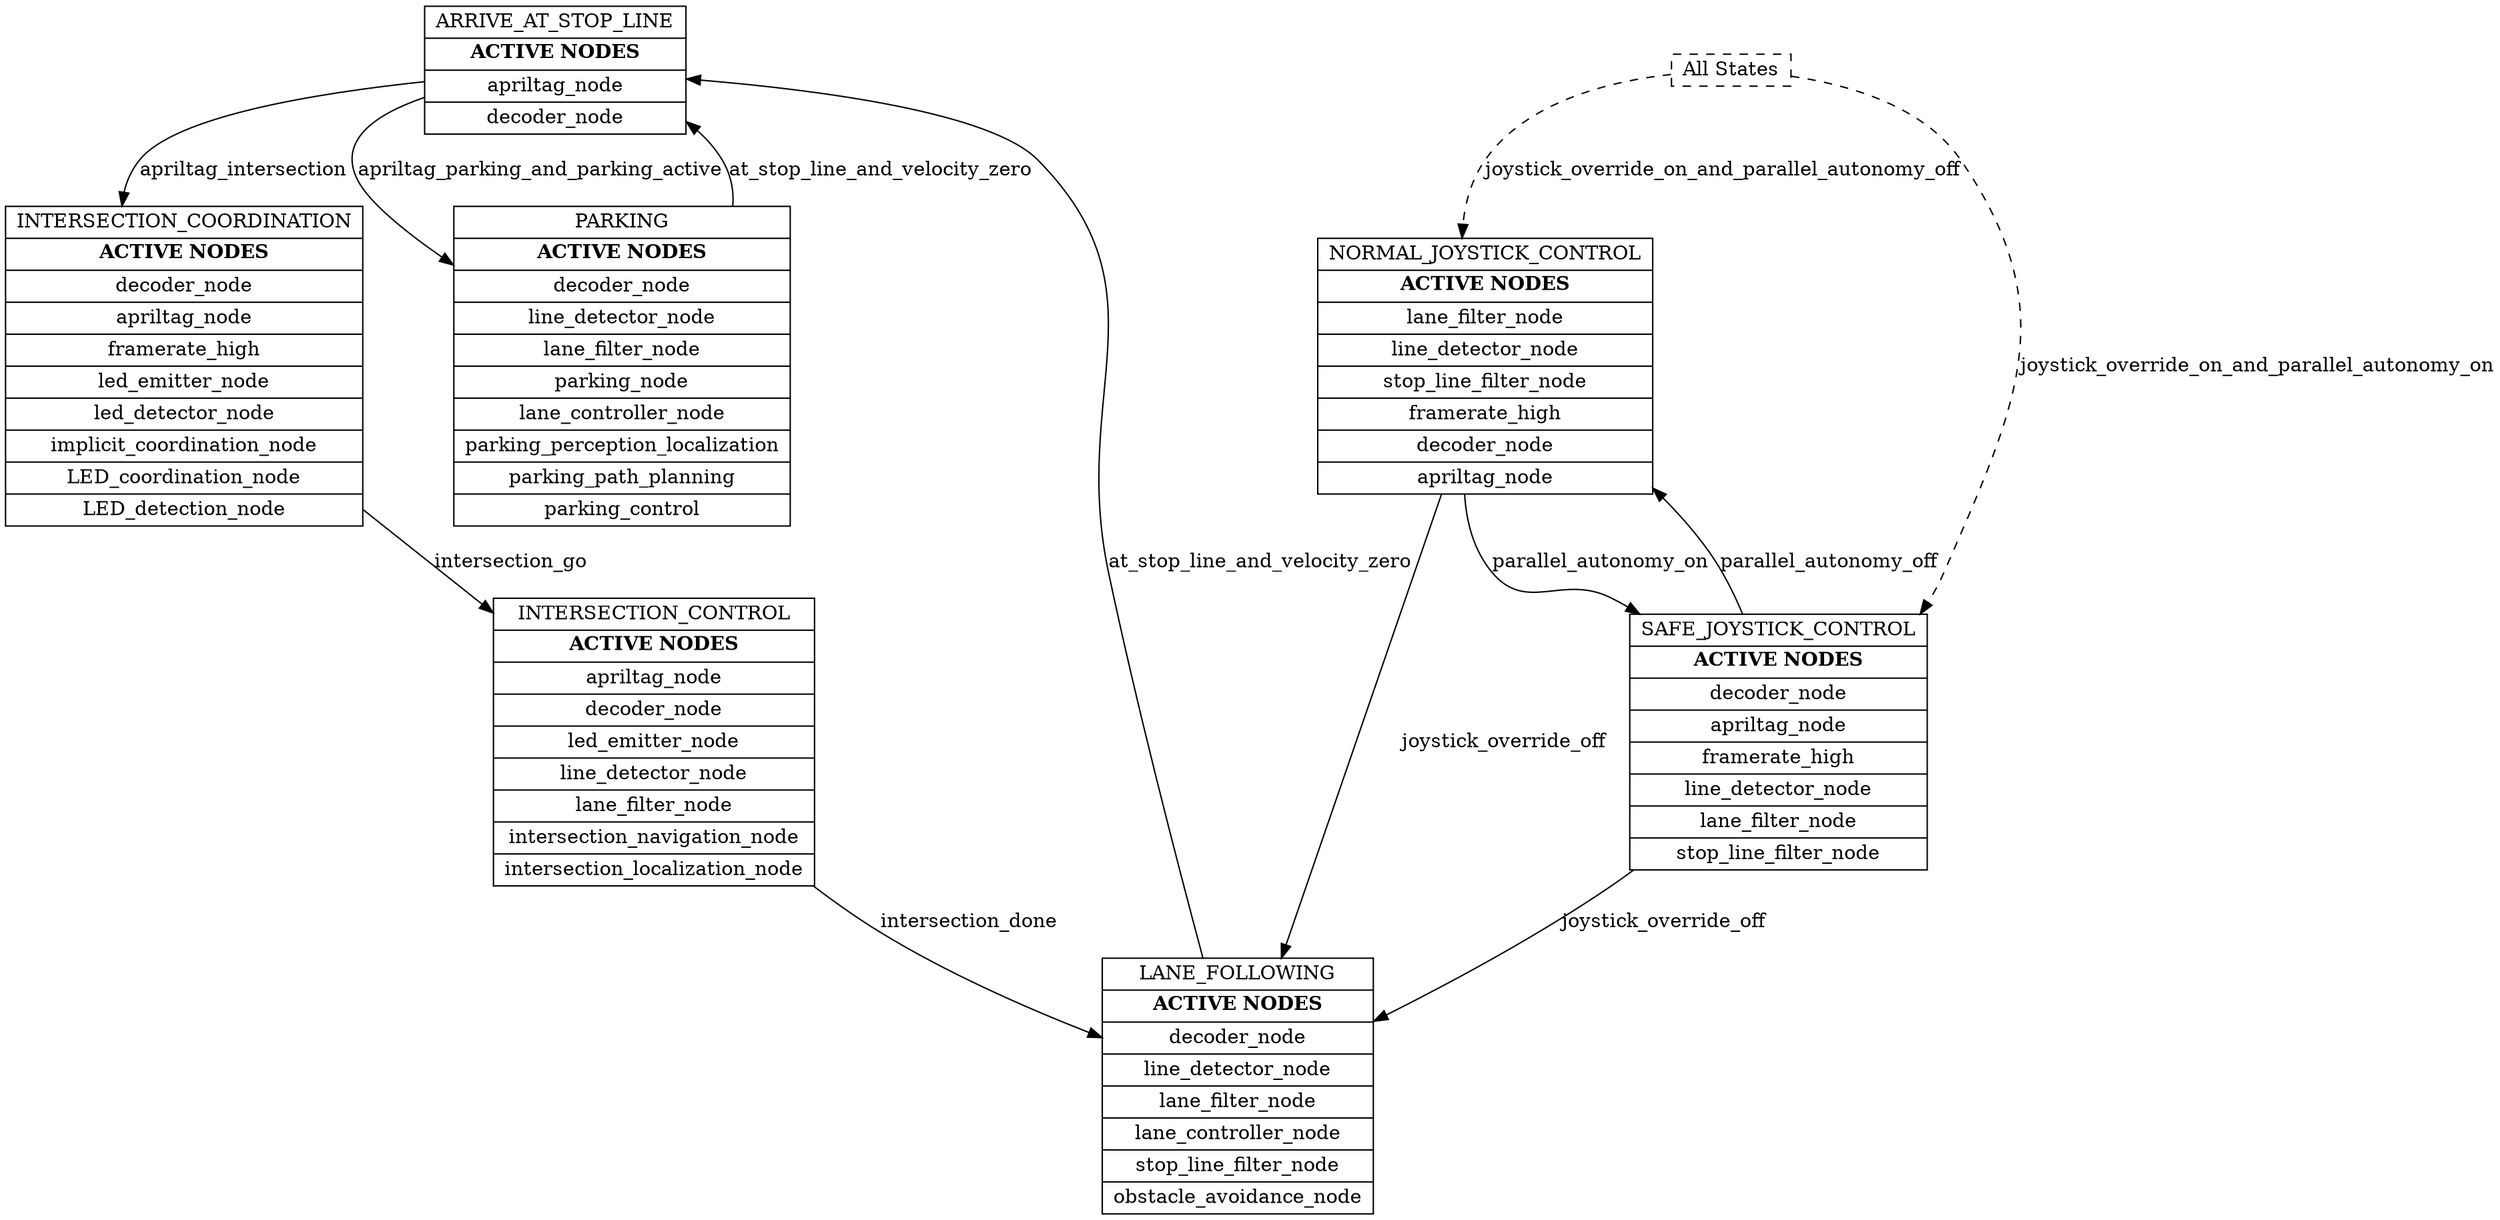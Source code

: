 // default_detailed.yaml
digraph {
	node [height=.1 shape=record]
	ARRIVE_AT_STOP_LINE [label=<{ ARRIVE_AT_STOP_LINE | <B> ACTIVE NODES </B> | apriltag_node | decoder_node }> color=black fontcolor=black]
	INTERSECTION_CONTROL [label=<{ INTERSECTION_CONTROL | <B> ACTIVE NODES </B> | apriltag_node | decoder_node | led_emitter_node | line_detector_node | lane_filter_node | intersection_navigation_node | intersection_localization_node }> color=black fontcolor=black]
	INTERSECTION_COORDINATION [label=<{ INTERSECTION_COORDINATION | <B> ACTIVE NODES </B> | decoder_node | apriltag_node | framerate_high | led_emitter_node | led_detector_node | implicit_coordination_node | LED_coordination_node | LED_detection_node }> color=black fontcolor=black]
	NORMAL_JOYSTICK_CONTROL [label=<{ NORMAL_JOYSTICK_CONTROL | <B> ACTIVE NODES </B> | lane_filter_node | line_detector_node | stop_line_filter_node | framerate_high | decoder_node | apriltag_node }> color=black fontcolor=black]
	PARKING [label=<{ PARKING | <B> ACTIVE NODES </B> | decoder_node | line_detector_node | lane_filter_node | parking_node | lane_controller_node | parking_perception_localization | parking_path_planning | parking_control }> color=black fontcolor=black]
	LANE_FOLLOWING [label=<{ LANE_FOLLOWING | <B> ACTIVE NODES </B> | decoder_node | line_detector_node | lane_filter_node | lane_controller_node | stop_line_filter_node | obstacle_avoidance_node }> color=black fontcolor=black]
	SAFE_JOYSTICK_CONTROL [label=<{ SAFE_JOYSTICK_CONTROL | <B> ACTIVE NODES </B> | decoder_node | apriltag_node | framerate_high | line_detector_node | lane_filter_node | stop_line_filter_node }> color=black fontcolor=black]
	ARRIVE_AT_STOP_LINE -> PARKING [label=apriltag_parking_and_parking_active color=black fontcolor=black]
	ARRIVE_AT_STOP_LINE -> INTERSECTION_COORDINATION [label=apriltag_intersection color=black fontcolor=black]
	INTERSECTION_CONTROL -> LANE_FOLLOWING [label=intersection_done color=black fontcolor=black]
	INTERSECTION_COORDINATION -> INTERSECTION_CONTROL [label=intersection_go color=black fontcolor=black]
	NORMAL_JOYSTICK_CONTROL -> LANE_FOLLOWING [label=joystick_override_off color=black fontcolor=black]
	NORMAL_JOYSTICK_CONTROL -> SAFE_JOYSTICK_CONTROL [label=parallel_autonomy_on color=black fontcolor=black]
	PARKING -> ARRIVE_AT_STOP_LINE [label=at_stop_line_and_velocity_zero color=black fontcolor=black]
	LANE_FOLLOWING -> ARRIVE_AT_STOP_LINE [label=at_stop_line_and_velocity_zero color=black fontcolor=black]
	SAFE_JOYSTICK_CONTROL -> NORMAL_JOYSTICK_CONTROL [label=parallel_autonomy_off color=black fontcolor=black]
	SAFE_JOYSTICK_CONTROL -> LANE_FOLLOWING [label=joystick_override_off color=black fontcolor=black]
	ALL_STATES [label="All States" style=dashed]
	ALL_STATES -> NORMAL_JOYSTICK_CONTROL [label=joystick_override_on_and_parallel_autonomy_off concentrate=false style=dashed]
	ALL_STATES -> SAFE_JOYSTICK_CONTROL [label=joystick_override_on_and_parallel_autonomy_on concentrate=false style=dashed]
}